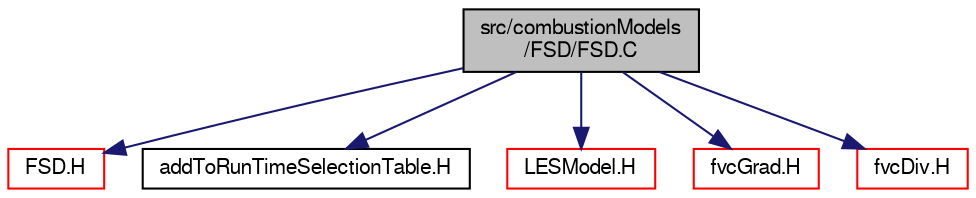 digraph "src/combustionModels/FSD/FSD.C"
{
  bgcolor="transparent";
  edge [fontname="FreeSans",fontsize="10",labelfontname="FreeSans",labelfontsize="10"];
  node [fontname="FreeSans",fontsize="10",shape=record];
  Node1 [label="src/combustionModels\l/FSD/FSD.C",height=0.2,width=0.4,color="black", fillcolor="grey75", style="filled" fontcolor="black"];
  Node1 -> Node2 [color="midnightblue",fontsize="10",style="solid",fontname="FreeSans"];
  Node2 [label="FSD.H",height=0.2,width=0.4,color="red",URL="$a04228.html"];
  Node1 -> Node3 [color="midnightblue",fontsize="10",style="solid",fontname="FreeSans"];
  Node3 [label="addToRunTimeSelectionTable.H",height=0.2,width=0.4,color="black",URL="$a07378.html",tooltip="Macros for easy insertion into run-time selection tables. "];
  Node1 -> Node4 [color="midnightblue",fontsize="10",style="solid",fontname="FreeSans"];
  Node4 [label="LESModel.H",height=0.2,width=0.4,color="red",URL="$a10171.html"];
  Node1 -> Node5 [color="midnightblue",fontsize="10",style="solid",fontname="FreeSans"];
  Node5 [label="fvcGrad.H",height=0.2,width=0.4,color="red",URL="$a05254.html",tooltip="Calculate the gradient of the given field. "];
  Node1 -> Node6 [color="midnightblue",fontsize="10",style="solid",fontname="FreeSans"];
  Node6 [label="fvcDiv.H",height=0.2,width=0.4,color="red",URL="$a05250.html",tooltip="Calculate the divergence of the given field. "];
}
